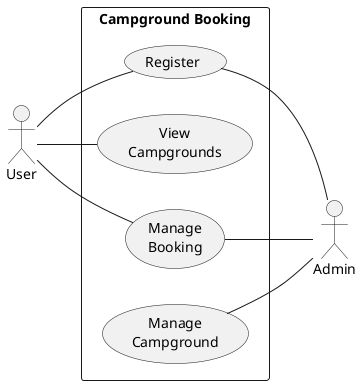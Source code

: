 @startuml usecase diagram
left to right direction
actor "User" as user
rectangle "Campground Booking" as VacQSystem {    
    usecase "Register" as register
    usecase "View\nCampgrounds" as viewCampgrounds
    usecase "Manage\nBooking" as manageBooking
    usecase "Manage\nCampground" as manageCampground
}

user -- register
user -- viewCampgrounds
user -- manageBooking

actor "Admin" as admin
register -- admin
manageCampground -- admin
manageBooking -- admin
@enduml